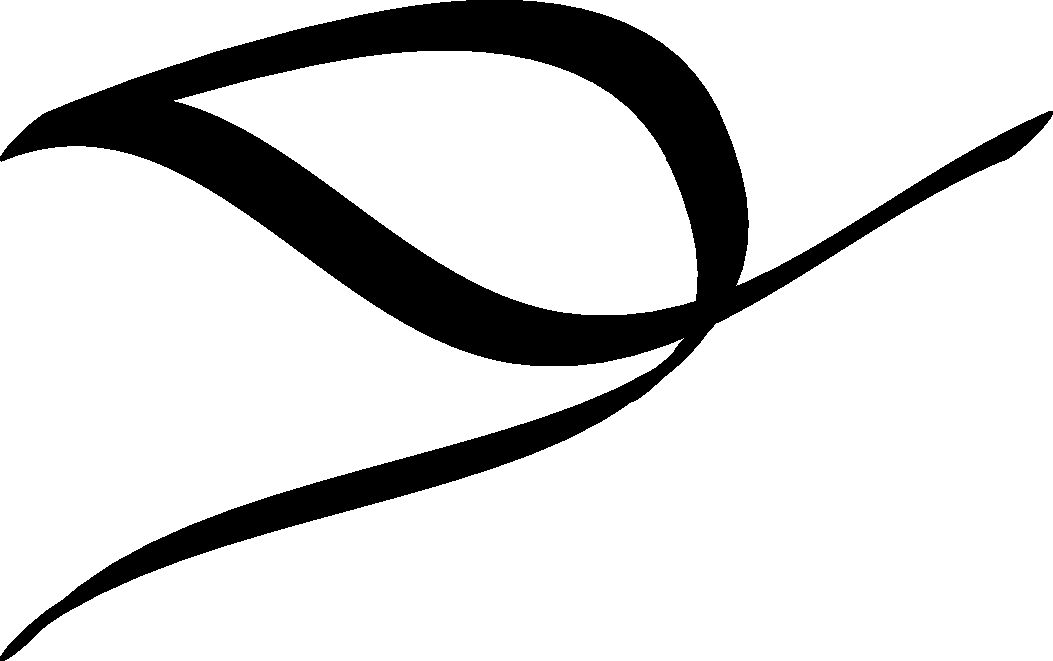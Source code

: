 unitsize(5);
pen slanty = makepen(scale(5)*slant(1.0)*xscale(0.333)*circle((0,0),2.5));
currentpen = slanty;
//path eye = (0,0){E}..(50,20)..{E}(100,0){W}..(50,-20)..{W}(0,0);
//path eye = (100,0){W}..(50,-20)..{W}(0,0);
path eye = (100,0){W+SW}..(50,-20)..{W+SW}(0,0);
draw(eye);
//path lash = (0,0){E}..(100/3,10)..(100*2/3,0)..{SW}(0,-50);
path lash = (0,0){E+NE}..(100/3,10)..(100*2/3,0)..{SW}(0,-50);
draw(lash);
